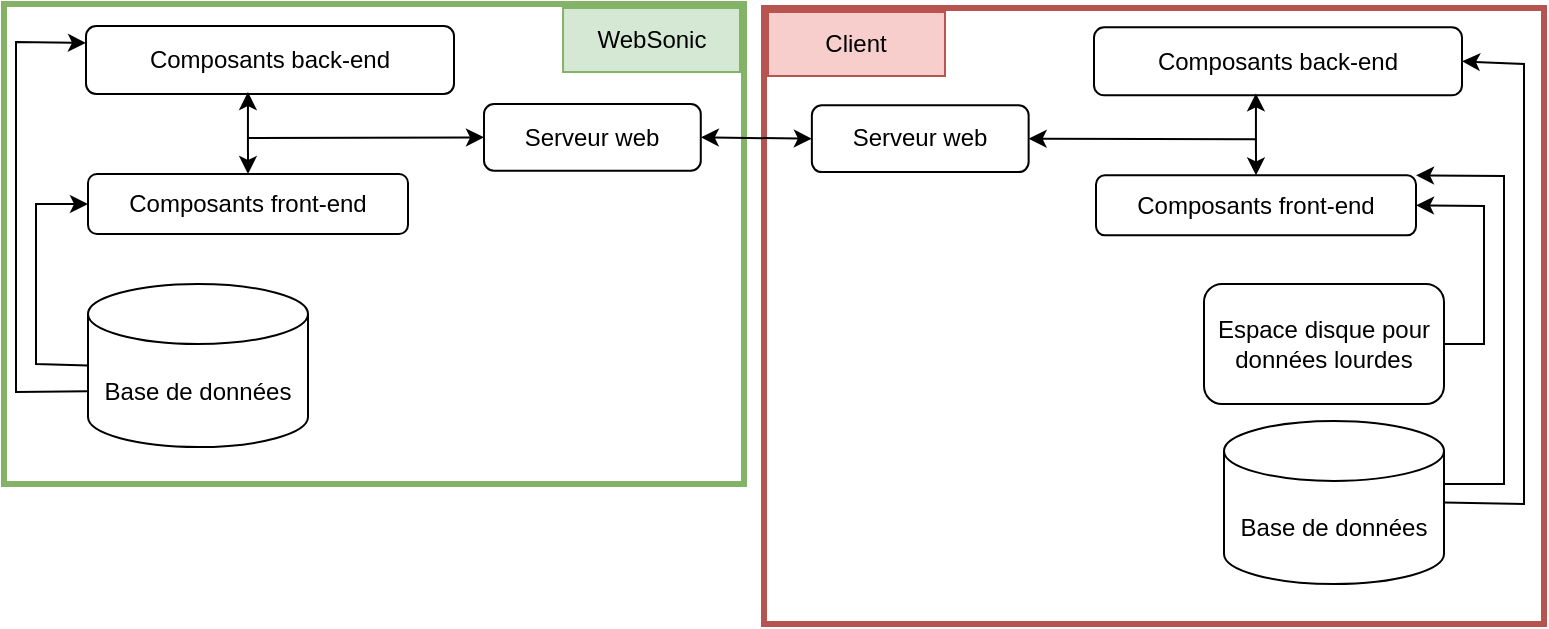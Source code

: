 <mxfile version="22.1.4" type="github">
  <diagram name="Page-1" id="C_ZBUsKCrzRcflvogzkr">
    <mxGraphModel dx="1434" dy="726" grid="1" gridSize="10" guides="1" tooltips="1" connect="1" arrows="1" fold="1" page="1" pageScale="1" pageWidth="827" pageHeight="1169" math="0" shadow="0">
      <root>
        <mxCell id="0" />
        <mxCell id="1" parent="0" />
        <mxCell id="jJ9D6p4_kzQGkJoYWFX0-3" value="" style="rounded=0;whiteSpace=wrap;html=1;fillColor=none;strokeColor=#b85450;strokeWidth=3;" parent="1" vertex="1">
          <mxGeometry x="400" y="32" width="390" height="308" as="geometry" />
        </mxCell>
        <mxCell id="q27LmW4uRz-Amyi7C36D-26" value="" style="rounded=0;whiteSpace=wrap;html=1;fillColor=none;strokeColor=#82b366;strokeWidth=3;" parent="1" vertex="1">
          <mxGeometry x="20" y="30" width="370" height="240" as="geometry" />
        </mxCell>
        <mxCell id="q27LmW4uRz-Amyi7C36D-27" value="WebSonic" style="rounded=0;whiteSpace=wrap;html=1;fillColor=#d5e8d4;strokeColor=#82b366;" parent="1" vertex="1">
          <mxGeometry x="299.519" y="32" width="88.484" height="32" as="geometry" />
        </mxCell>
        <mxCell id="q27LmW4uRz-Amyi7C36D-18" value="Composants front-end" style="rounded=1;whiteSpace=wrap;html=1;" parent="1" vertex="1">
          <mxGeometry x="62" y="115" width="160" height="30" as="geometry" />
        </mxCell>
        <mxCell id="q27LmW4uRz-Amyi7C36D-19" value="Composants back-end" style="rounded=1;whiteSpace=wrap;html=1;" parent="1" vertex="1">
          <mxGeometry x="61" y="41" width="184" height="34" as="geometry" />
        </mxCell>
        <mxCell id="q27LmW4uRz-Amyi7C36D-28" value="" style="endArrow=classic;startArrow=classic;html=1;rounded=0;exitX=0.5;exitY=0;exitDx=0;exitDy=0;entryX=0.44;entryY=0.971;entryDx=0;entryDy=0;entryPerimeter=0;" parent="1" source="q27LmW4uRz-Amyi7C36D-18" target="q27LmW4uRz-Amyi7C36D-19" edge="1">
          <mxGeometry width="50" height="50" relative="1" as="geometry">
            <mxPoint x="456" y="245" as="sourcePoint" />
            <mxPoint x="506" y="195" as="targetPoint" />
          </mxGeometry>
        </mxCell>
        <mxCell id="fgNDAEqa44rRf3r6Z8Rh-18" value="" style="endArrow=classic;html=1;rounded=0;entryX=0;entryY=0.5;entryDx=0;entryDy=0;" parent="1" target="fgNDAEqa44rRf3r6Z8Rh-17" edge="1">
          <mxGeometry width="50" height="50" relative="1" as="geometry">
            <mxPoint x="142" y="97" as="sourcePoint" />
            <mxPoint x="552.004" y="94.305" as="targetPoint" />
          </mxGeometry>
        </mxCell>
        <mxCell id="fgNDAEqa44rRf3r6Z8Rh-19" value="" style="endArrow=none;html=1;rounded=0;endFill=0;startArrow=classic;startFill=1;exitX=0;exitY=0.25;exitDx=0;exitDy=0;entryX=0;entryY=0;entryDx=0;entryDy=53.662;entryPerimeter=0;" parent="1" source="q27LmW4uRz-Amyi7C36D-19" target="fgNDAEqa44rRf3r6Z8Rh-16" edge="1">
          <mxGeometry width="50" height="50" relative="1" as="geometry">
            <mxPoint x="57" y="48" as="sourcePoint" />
            <mxPoint x="256" y="194.55" as="targetPoint" />
            <Array as="points">
              <mxPoint x="26" y="49" />
              <mxPoint x="26" y="224" />
            </Array>
          </mxGeometry>
        </mxCell>
        <mxCell id="vTtZLRvxT9cgvSloDH-Z-5" value="" style="endArrow=classic;html=1;rounded=0;exitX=1;exitY=0.5;exitDx=0;exitDy=0;entryX=1;entryY=0.5;entryDx=0;entryDy=0;" parent="1" source="vTtZLRvxT9cgvSloDH-Z-4" target="zJHw0Z3n3MdNYGoxypgy-1" edge="1">
          <mxGeometry width="50" height="50" relative="1" as="geometry">
            <mxPoint x="410" y="291" as="sourcePoint" />
            <mxPoint x="460" y="241" as="targetPoint" />
            <Array as="points">
              <mxPoint x="760" y="200" />
              <mxPoint x="760" y="131" />
            </Array>
          </mxGeometry>
        </mxCell>
        <mxCell id="fgNDAEqa44rRf3r6Z8Rh-16" value="Base de données" style="shape=cylinder3;whiteSpace=wrap;html=1;boundedLbl=1;backgroundOutline=1;size=15;" parent="1" vertex="1">
          <mxGeometry x="62" y="170" width="110" height="81.55" as="geometry" />
        </mxCell>
        <mxCell id="vTtZLRvxT9cgvSloDH-Z-4" value="Espace disque pour données lourdes" style="rounded=1;whiteSpace=wrap;html=1;" parent="1" vertex="1">
          <mxGeometry x="620" y="170" width="120" height="60" as="geometry" />
        </mxCell>
        <mxCell id="fgNDAEqa44rRf3r6Z8Rh-17" value="&lt;div&gt;Serveur web&lt;/div&gt;" style="rounded=1;whiteSpace=wrap;html=1;" parent="1" vertex="1">
          <mxGeometry x="260.004" y="80" width="108.384" height="33.37" as="geometry" />
        </mxCell>
        <mxCell id="jJ9D6p4_kzQGkJoYWFX0-1" value="Base de données" style="shape=cylinder3;whiteSpace=wrap;html=1;boundedLbl=1;backgroundOutline=1;size=15;" parent="1" vertex="1">
          <mxGeometry x="630" y="238.45" width="110" height="81.55" as="geometry" />
        </mxCell>
        <mxCell id="jJ9D6p4_kzQGkJoYWFX0-2" value="" style="endArrow=none;html=1;rounded=0;endFill=0;startArrow=classic;startFill=1;exitX=1;exitY=0.5;exitDx=0;exitDy=0;entryX=1;entryY=0.5;entryDx=0;entryDy=0;entryPerimeter=0;" parent="1" source="zJHw0Z3n3MdNYGoxypgy-2" target="jJ9D6p4_kzQGkJoYWFX0-1" edge="1">
          <mxGeometry width="50" height="50" relative="1" as="geometry">
            <mxPoint x="63" y="59" as="sourcePoint" />
            <mxPoint x="452" y="215.55" as="targetPoint" />
            <Array as="points">
              <mxPoint x="780" y="60" />
              <mxPoint x="780" y="280" />
            </Array>
          </mxGeometry>
        </mxCell>
        <mxCell id="jJ9D6p4_kzQGkJoYWFX0-4" value="Client" style="rounded=0;whiteSpace=wrap;html=1;fillColor=#f8cecc;strokeColor=#b85450;" parent="1" vertex="1">
          <mxGeometry x="401.999" y="34" width="88.484" height="32" as="geometry" />
        </mxCell>
        <mxCell id="zJHw0Z3n3MdNYGoxypgy-1" value="Composants front-end" style="rounded=1;whiteSpace=wrap;html=1;" parent="1" vertex="1">
          <mxGeometry x="566.0" y="115.68" width="160" height="30" as="geometry" />
        </mxCell>
        <mxCell id="zJHw0Z3n3MdNYGoxypgy-2" value="Composants back-end" style="rounded=1;whiteSpace=wrap;html=1;" parent="1" vertex="1">
          <mxGeometry x="565.0" y="41.68" width="184" height="34" as="geometry" />
        </mxCell>
        <mxCell id="zJHw0Z3n3MdNYGoxypgy-3" value="" style="endArrow=classic;startArrow=classic;html=1;rounded=0;exitX=0.5;exitY=0;exitDx=0;exitDy=0;entryX=0.44;entryY=0.971;entryDx=0;entryDy=0;entryPerimeter=0;" parent="1" source="zJHw0Z3n3MdNYGoxypgy-1" target="zJHw0Z3n3MdNYGoxypgy-2" edge="1">
          <mxGeometry width="50" height="50" relative="1" as="geometry">
            <mxPoint x="960.0" y="245.68" as="sourcePoint" />
            <mxPoint x="1010.0" y="195.68" as="targetPoint" />
          </mxGeometry>
        </mxCell>
        <mxCell id="zJHw0Z3n3MdNYGoxypgy-4" value="" style="endArrow=classic;html=1;rounded=0;entryX=1;entryY=0.5;entryDx=0;entryDy=0;" parent="1" target="zJHw0Z3n3MdNYGoxypgy-5" edge="1">
          <mxGeometry width="50" height="50" relative="1" as="geometry">
            <mxPoint x="646.0" y="97.68" as="sourcePoint" />
            <mxPoint x="533.93" y="76.68" as="targetPoint" />
          </mxGeometry>
        </mxCell>
        <mxCell id="zJHw0Z3n3MdNYGoxypgy-5" value="&lt;div&gt;Serveur web&lt;/div&gt;" style="rounded=1;whiteSpace=wrap;html=1;" parent="1" vertex="1">
          <mxGeometry x="423.934" y="80.68" width="108.384" height="33.37" as="geometry" />
        </mxCell>
        <mxCell id="zJHw0Z3n3MdNYGoxypgy-6" value="" style="endArrow=none;html=1;rounded=0;endFill=0;startArrow=classic;startFill=1;exitX=1;exitY=0;exitDx=0;exitDy=0;" parent="1" source="zJHw0Z3n3MdNYGoxypgy-1" edge="1">
          <mxGeometry width="50" height="50" relative="1" as="geometry">
            <mxPoint x="759" y="69" as="sourcePoint" />
            <mxPoint x="740" y="270" as="targetPoint" />
            <Array as="points">
              <mxPoint x="770" y="116" />
              <mxPoint x="770" y="270" />
            </Array>
          </mxGeometry>
        </mxCell>
        <mxCell id="zJHw0Z3n3MdNYGoxypgy-7" value="" style="endArrow=none;html=1;rounded=0;endFill=0;startArrow=classic;startFill=1;exitX=0;exitY=0.5;exitDx=0;exitDy=0;entryX=0;entryY=0.5;entryDx=0;entryDy=0;entryPerimeter=0;" parent="1" source="q27LmW4uRz-Amyi7C36D-18" target="fgNDAEqa44rRf3r6Z8Rh-16" edge="1">
          <mxGeometry width="50" height="50" relative="1" as="geometry">
            <mxPoint x="71" y="60" as="sourcePoint" />
            <mxPoint x="71" y="315" as="targetPoint" />
            <Array as="points">
              <mxPoint x="36" y="130" />
              <mxPoint x="36" y="210" />
            </Array>
          </mxGeometry>
        </mxCell>
        <mxCell id="zJHw0Z3n3MdNYGoxypgy-9" value="" style="endArrow=classic;startArrow=classic;html=1;rounded=0;exitX=1;exitY=0.5;exitDx=0;exitDy=0;entryX=0;entryY=0.5;entryDx=0;entryDy=0;" parent="1" source="fgNDAEqa44rRf3r6Z8Rh-17" target="zJHw0Z3n3MdNYGoxypgy-5" edge="1">
          <mxGeometry width="50" height="50" relative="1" as="geometry">
            <mxPoint x="181" y="289" as="sourcePoint" />
            <mxPoint x="640" y="289" as="targetPoint" />
          </mxGeometry>
        </mxCell>
      </root>
    </mxGraphModel>
  </diagram>
</mxfile>
